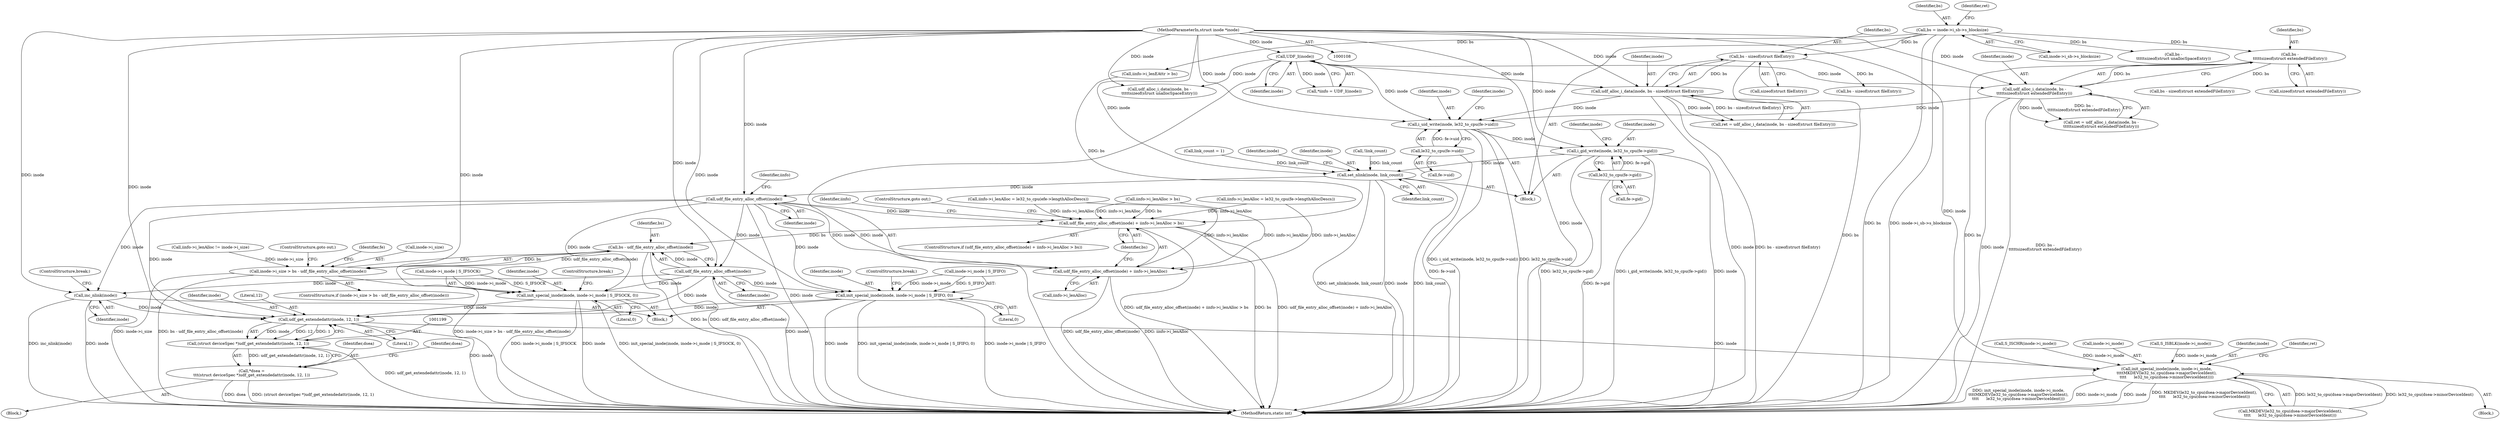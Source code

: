 digraph "0_linux_23b133bdc452aa441fcb9b82cbf6dd05cfd342d0@API" {
"1000611" [label="(Call,i_gid_write(inode, le32_to_cpu(fe->gid)))"];
"1000577" [label="(Call,i_uid_write(inode, le32_to_cpu(fe->uid)))"];
"1000122" [label="(Call,UDF_I(inode))"];
"1000109" [label="(MethodParameterIn,struct inode *inode)"];
"1000433" [label="(Call,udf_alloc_i_data(inode, bs -\n\t\t\t\t\tsizeof(struct extendedFileEntry)))"];
"1000435" [label="(Call,bs -\n\t\t\t\t\tsizeof(struct extendedFileEntry))"];
"1000144" [label="(Call,bs = inode->i_sb->s_blocksize)"];
"1000481" [label="(Call,udf_alloc_i_data(inode, bs - sizeof(struct fileEntry)))"];
"1000483" [label="(Call,bs - sizeof(struct fileEntry))"];
"1000579" [label="(Call,le32_to_cpu(fe->uid))"];
"1000613" [label="(Call,le32_to_cpu(fe->gid))"];
"1000729" [label="(Call,set_nlink(inode, link_count))"];
"1000994" [label="(Call,udf_file_entry_alloc_offset(inode))"];
"1000992" [label="(Call,udf_file_entry_alloc_offset(inode) + iinfo->i_lenAlloc > bs)"];
"1001022" [label="(Call,bs - udf_file_entry_alloc_offset(inode))"];
"1001018" [label="(Call,inode->i_size > bs - udf_file_entry_alloc_offset(inode))"];
"1000993" [label="(Call,udf_file_entry_alloc_offset(inode) + iinfo->i_lenAlloc)"];
"1001024" [label="(Call,udf_file_entry_alloc_offset(inode))"];
"1001052" [label="(Call,inc_nlink(inode))"];
"1001200" [label="(Call,udf_get_extendedattr(inode, 12, 1))"];
"1001198" [label="(Call,(struct deviceSpec *)udf_get_extendedattr(inode, 12, 1))"];
"1001196" [label="(Call,*dsea =\n\t\t\t(struct deviceSpec *)udf_get_extendedattr(inode, 12, 1))"];
"1001207" [label="(Call,init_special_inode(inode, inode->i_mode,\n\t\t\t\tMKDEV(le32_to_cpu(dsea->majorDeviceIdent),\n\t\t\t\t      le32_to_cpu(dsea->minorDeviceIdent))))"];
"1001115" [label="(Call,init_special_inode(inode, inode->i_mode | S_IFIFO, 0))"];
"1001125" [label="(Call,init_special_inode(inode, inode->i_mode | S_IFSOCK, 0))"];
"1000714" [label="(Call,!link_count)"];
"1001212" [label="(Call,MKDEV(le32_to_cpu(dsea->majorDeviceIdent),\n\t\t\t\t      le32_to_cpu(dsea->minorDeviceIdent)))"];
"1001196" [label="(Call,*dsea =\n\t\t\t(struct deviceSpec *)udf_get_extendedattr(inode, 12, 1))"];
"1001206" [label="(Block,)"];
"1001202" [label="(Literal,12)"];
"1001197" [label="(Identifier,dsea)"];
"1000729" [label="(Call,set_nlink(inode, link_count))"];
"1000479" [label="(Call,ret = udf_alloc_i_data(inode, bs - sizeof(struct fileEntry)))"];
"1001025" [label="(Identifier,inode)"];
"1001231" [label="(MethodReturn,static int)"];
"1001203" [label="(Literal,1)"];
"1001208" [label="(Identifier,inode)"];
"1000726" [label="(Call,link_count = 1)"];
"1000146" [label="(Call,inode->i_sb->s_blocksize)"];
"1000541" [label="(Call,udf_alloc_i_data(inode, bs -\n\t\t\t\t\tsizeof(struct unallocSpaceEntry)))"];
"1000992" [label="(Call,udf_file_entry_alloc_offset(inode) + iinfo->i_lenAlloc > bs)"];
"1000454" [label="(Call,bs - sizeof(struct extendedFileEntry))"];
"1001019" [label="(Call,inode->i_size)"];
"1000578" [label="(Identifier,inode)"];
"1000145" [label="(Identifier,bs)"];
"1000985" [label="(Call,iinfo->i_lenAlloc > bs)"];
"1000431" [label="(Call,ret = udf_alloc_i_data(inode, bs -\n\t\t\t\t\tsizeof(struct extendedFileEntry)))"];
"1000484" [label="(Identifier,bs)"];
"1000123" [label="(Identifier,inode)"];
"1001133" [label="(ControlStructure,break;)"];
"1001024" [label="(Call,udf_file_entry_alloc_offset(inode))"];
"1000144" [label="(Call,bs = inode->i_sb->s_blocksize)"];
"1000734" [label="(Identifier,inode)"];
"1001224" [label="(Identifier,ret)"];
"1000483" [label="(Call,bs - sizeof(struct fileEntry))"];
"1000109" [label="(MethodParameterIn,struct inode *inode)"];
"1001125" [label="(Call,init_special_inode(inode, inode->i_mode | S_IFSOCK, 0))"];
"1000837" [label="(Call,iinfo->i_lenAlloc = le32_to_cpu(fe->lengthAllocDescs))"];
"1000120" [label="(Call,*iinfo = UDF_I(inode))"];
"1001022" [label="(Call,bs - udf_file_entry_alloc_offset(inode))"];
"1001052" [label="(Call,inc_nlink(inode))"];
"1000955" [label="(Call,iinfo->i_lenAlloc = le32_to_cpu(efe->lengthAllocDescs))"];
"1001186" [label="(Call,S_ISCHR(inode->i_mode))"];
"1000588" [label="(Identifier,inode)"];
"1000433" [label="(Call,udf_alloc_i_data(inode, bs -\n\t\t\t\t\tsizeof(struct extendedFileEntry)))"];
"1001018" [label="(Call,inode->i_size > bs - udf_file_entry_alloc_offset(inode))"];
"1000614" [label="(Call,fe->gid)"];
"1000994" [label="(Call,udf_file_entry_alloc_offset(inode))"];
"1000731" [label="(Identifier,link_count)"];
"1000436" [label="(Identifier,bs)"];
"1000482" [label="(Identifier,inode)"];
"1000437" [label="(Call,sizeof(struct extendedFileEntry))"];
"1000122" [label="(Call,UDF_I(inode))"];
"1001033" [label="(Block,)"];
"1000730" [label="(Identifier,inode)"];
"1000622" [label="(Identifier,inode)"];
"1001115" [label="(Call,init_special_inode(inode, inode->i_mode | S_IFIFO, 0))"];
"1001209" [label="(Call,inode->i_mode)"];
"1001117" [label="(Call,inode->i_mode | S_IFIFO)"];
"1000111" [label="(Block,)"];
"1001009" [label="(Call,iinfo->i_lenAlloc != inode->i_size)"];
"1000485" [label="(Call,sizeof(struct fileEntry))"];
"1001004" [label="(Identifier,iinfo)"];
"1001194" [label="(Block,)"];
"1000995" [label="(Identifier,inode)"];
"1000611" [label="(Call,i_gid_write(inode, le32_to_cpu(fe->gid)))"];
"1000153" [label="(Identifier,ret)"];
"1000996" [label="(Call,iinfo->i_lenAlloc)"];
"1001026" [label="(ControlStructure,goto out;)"];
"1001122" [label="(Literal,0)"];
"1000613" [label="(Call,le32_to_cpu(fe->gid))"];
"1000999" [label="(Identifier,bs)"];
"1001205" [label="(Identifier,dsea)"];
"1001207" [label="(Call,init_special_inode(inode, inode->i_mode,\n\t\t\t\tMKDEV(le32_to_cpu(dsea->majorDeviceIdent),\n\t\t\t\t      le32_to_cpu(dsea->minorDeviceIdent))))"];
"1000993" [label="(Call,udf_file_entry_alloc_offset(inode) + iinfo->i_lenAlloc)"];
"1001054" [label="(ControlStructure,break;)"];
"1001127" [label="(Call,inode->i_mode | S_IFSOCK)"];
"1000997" [label="(Identifier,iinfo)"];
"1000543" [label="(Call,bs -\n\t\t\t\t\tsizeof(struct unallocSpaceEntry))"];
"1001198" [label="(Call,(struct deviceSpec *)udf_get_extendedattr(inode, 12, 1))"];
"1001053" [label="(Identifier,inode)"];
"1000579" [label="(Call,le32_to_cpu(fe->uid))"];
"1000612" [label="(Identifier,inode)"];
"1000481" [label="(Call,udf_alloc_i_data(inode, bs - sizeof(struct fileEntry)))"];
"1001126" [label="(Identifier,inode)"];
"1001201" [label="(Identifier,inode)"];
"1001017" [label="(ControlStructure,if (inode->i_size > bs - udf_file_entry_alloc_offset(inode)))"];
"1000577" [label="(Call,i_uid_write(inode, le32_to_cpu(fe->uid)))"];
"1001132" [label="(Literal,0)"];
"1001190" [label="(Call,S_ISBLK(inode->i_mode))"];
"1000502" [label="(Call,bs - sizeof(struct fileEntry))"];
"1001023" [label="(Identifier,bs)"];
"1001116" [label="(Identifier,inode)"];
"1001200" [label="(Call,udf_get_extendedattr(inode, 12, 1))"];
"1000991" [label="(ControlStructure,if (udf_file_entry_alloc_offset(inode) + iinfo->i_lenAlloc > bs))"];
"1001123" [label="(ControlStructure,break;)"];
"1000580" [label="(Call,fe->uid)"];
"1001000" [label="(ControlStructure,goto out;)"];
"1000434" [label="(Identifier,inode)"];
"1001030" [label="(Identifier,fe)"];
"1000980" [label="(Call,iinfo->i_lenEAttr > bs)"];
"1000435" [label="(Call,bs -\n\t\t\t\t\tsizeof(struct extendedFileEntry))"];
"1000611" -> "1000111"  [label="AST: "];
"1000611" -> "1000613"  [label="CFG: "];
"1000612" -> "1000611"  [label="AST: "];
"1000613" -> "1000611"  [label="AST: "];
"1000622" -> "1000611"  [label="CFG: "];
"1000611" -> "1001231"  [label="DDG: le32_to_cpu(fe->gid)"];
"1000611" -> "1001231"  [label="DDG: i_gid_write(inode, le32_to_cpu(fe->gid))"];
"1000611" -> "1001231"  [label="DDG: inode"];
"1000577" -> "1000611"  [label="DDG: inode"];
"1000109" -> "1000611"  [label="DDG: inode"];
"1000613" -> "1000611"  [label="DDG: fe->gid"];
"1000611" -> "1000729"  [label="DDG: inode"];
"1000577" -> "1000111"  [label="AST: "];
"1000577" -> "1000579"  [label="CFG: "];
"1000578" -> "1000577"  [label="AST: "];
"1000579" -> "1000577"  [label="AST: "];
"1000588" -> "1000577"  [label="CFG: "];
"1000577" -> "1001231"  [label="DDG: le32_to_cpu(fe->uid)"];
"1000577" -> "1001231"  [label="DDG: i_uid_write(inode, le32_to_cpu(fe->uid))"];
"1000122" -> "1000577"  [label="DDG: inode"];
"1000433" -> "1000577"  [label="DDG: inode"];
"1000481" -> "1000577"  [label="DDG: inode"];
"1000109" -> "1000577"  [label="DDG: inode"];
"1000579" -> "1000577"  [label="DDG: fe->uid"];
"1000122" -> "1000120"  [label="AST: "];
"1000122" -> "1000123"  [label="CFG: "];
"1000123" -> "1000122"  [label="AST: "];
"1000120" -> "1000122"  [label="CFG: "];
"1000122" -> "1001231"  [label="DDG: inode"];
"1000122" -> "1000120"  [label="DDG: inode"];
"1000109" -> "1000122"  [label="DDG: inode"];
"1000122" -> "1000433"  [label="DDG: inode"];
"1000122" -> "1000481"  [label="DDG: inode"];
"1000122" -> "1000541"  [label="DDG: inode"];
"1000109" -> "1000108"  [label="AST: "];
"1000109" -> "1001231"  [label="DDG: inode"];
"1000109" -> "1000433"  [label="DDG: inode"];
"1000109" -> "1000481"  [label="DDG: inode"];
"1000109" -> "1000541"  [label="DDG: inode"];
"1000109" -> "1000729"  [label="DDG: inode"];
"1000109" -> "1000994"  [label="DDG: inode"];
"1000109" -> "1001024"  [label="DDG: inode"];
"1000109" -> "1001052"  [label="DDG: inode"];
"1000109" -> "1001115"  [label="DDG: inode"];
"1000109" -> "1001125"  [label="DDG: inode"];
"1000109" -> "1001200"  [label="DDG: inode"];
"1000109" -> "1001207"  [label="DDG: inode"];
"1000433" -> "1000431"  [label="AST: "];
"1000433" -> "1000435"  [label="CFG: "];
"1000434" -> "1000433"  [label="AST: "];
"1000435" -> "1000433"  [label="AST: "];
"1000431" -> "1000433"  [label="CFG: "];
"1000433" -> "1001231"  [label="DDG: inode"];
"1000433" -> "1001231"  [label="DDG: bs -\n\t\t\t\t\tsizeof(struct extendedFileEntry)"];
"1000433" -> "1000431"  [label="DDG: inode"];
"1000433" -> "1000431"  [label="DDG: bs -\n\t\t\t\t\tsizeof(struct extendedFileEntry)"];
"1000435" -> "1000433"  [label="DDG: bs"];
"1000435" -> "1000437"  [label="CFG: "];
"1000436" -> "1000435"  [label="AST: "];
"1000437" -> "1000435"  [label="AST: "];
"1000435" -> "1001231"  [label="DDG: bs"];
"1000144" -> "1000435"  [label="DDG: bs"];
"1000435" -> "1000454"  [label="DDG: bs"];
"1000144" -> "1000111"  [label="AST: "];
"1000144" -> "1000146"  [label="CFG: "];
"1000145" -> "1000144"  [label="AST: "];
"1000146" -> "1000144"  [label="AST: "];
"1000153" -> "1000144"  [label="CFG: "];
"1000144" -> "1001231"  [label="DDG: bs"];
"1000144" -> "1001231"  [label="DDG: inode->i_sb->s_blocksize"];
"1000144" -> "1000483"  [label="DDG: bs"];
"1000144" -> "1000543"  [label="DDG: bs"];
"1000144" -> "1000980"  [label="DDG: bs"];
"1000481" -> "1000479"  [label="AST: "];
"1000481" -> "1000483"  [label="CFG: "];
"1000482" -> "1000481"  [label="AST: "];
"1000483" -> "1000481"  [label="AST: "];
"1000479" -> "1000481"  [label="CFG: "];
"1000481" -> "1001231"  [label="DDG: bs - sizeof(struct fileEntry)"];
"1000481" -> "1001231"  [label="DDG: inode"];
"1000481" -> "1000479"  [label="DDG: inode"];
"1000481" -> "1000479"  [label="DDG: bs - sizeof(struct fileEntry)"];
"1000483" -> "1000481"  [label="DDG: bs"];
"1000483" -> "1000485"  [label="CFG: "];
"1000484" -> "1000483"  [label="AST: "];
"1000485" -> "1000483"  [label="AST: "];
"1000483" -> "1001231"  [label="DDG: bs"];
"1000483" -> "1000502"  [label="DDG: bs"];
"1000579" -> "1000580"  [label="CFG: "];
"1000580" -> "1000579"  [label="AST: "];
"1000579" -> "1001231"  [label="DDG: fe->uid"];
"1000613" -> "1000614"  [label="CFG: "];
"1000614" -> "1000613"  [label="AST: "];
"1000613" -> "1001231"  [label="DDG: fe->gid"];
"1000729" -> "1000111"  [label="AST: "];
"1000729" -> "1000731"  [label="CFG: "];
"1000730" -> "1000729"  [label="AST: "];
"1000731" -> "1000729"  [label="AST: "];
"1000734" -> "1000729"  [label="CFG: "];
"1000729" -> "1001231"  [label="DDG: inode"];
"1000729" -> "1001231"  [label="DDG: set_nlink(inode, link_count)"];
"1000729" -> "1001231"  [label="DDG: link_count"];
"1000714" -> "1000729"  [label="DDG: link_count"];
"1000726" -> "1000729"  [label="DDG: link_count"];
"1000729" -> "1000994"  [label="DDG: inode"];
"1000994" -> "1000993"  [label="AST: "];
"1000994" -> "1000995"  [label="CFG: "];
"1000995" -> "1000994"  [label="AST: "];
"1000997" -> "1000994"  [label="CFG: "];
"1000994" -> "1001231"  [label="DDG: inode"];
"1000994" -> "1000992"  [label="DDG: inode"];
"1000994" -> "1000993"  [label="DDG: inode"];
"1000994" -> "1001024"  [label="DDG: inode"];
"1000994" -> "1001052"  [label="DDG: inode"];
"1000994" -> "1001115"  [label="DDG: inode"];
"1000994" -> "1001125"  [label="DDG: inode"];
"1000994" -> "1001200"  [label="DDG: inode"];
"1000992" -> "1000991"  [label="AST: "];
"1000992" -> "1000999"  [label="CFG: "];
"1000993" -> "1000992"  [label="AST: "];
"1000999" -> "1000992"  [label="AST: "];
"1001000" -> "1000992"  [label="CFG: "];
"1001004" -> "1000992"  [label="CFG: "];
"1000992" -> "1001231"  [label="DDG: udf_file_entry_alloc_offset(inode) + iinfo->i_lenAlloc"];
"1000992" -> "1001231"  [label="DDG: bs"];
"1000992" -> "1001231"  [label="DDG: udf_file_entry_alloc_offset(inode) + iinfo->i_lenAlloc > bs"];
"1000837" -> "1000992"  [label="DDG: iinfo->i_lenAlloc"];
"1000985" -> "1000992"  [label="DDG: iinfo->i_lenAlloc"];
"1000985" -> "1000992"  [label="DDG: bs"];
"1000955" -> "1000992"  [label="DDG: iinfo->i_lenAlloc"];
"1000980" -> "1000992"  [label="DDG: bs"];
"1000992" -> "1001022"  [label="DDG: bs"];
"1001022" -> "1001018"  [label="AST: "];
"1001022" -> "1001024"  [label="CFG: "];
"1001023" -> "1001022"  [label="AST: "];
"1001024" -> "1001022"  [label="AST: "];
"1001018" -> "1001022"  [label="CFG: "];
"1001022" -> "1001231"  [label="DDG: udf_file_entry_alloc_offset(inode)"];
"1001022" -> "1001231"  [label="DDG: bs"];
"1001022" -> "1001018"  [label="DDG: bs"];
"1001022" -> "1001018"  [label="DDG: udf_file_entry_alloc_offset(inode)"];
"1001024" -> "1001022"  [label="DDG: inode"];
"1001018" -> "1001017"  [label="AST: "];
"1001019" -> "1001018"  [label="AST: "];
"1001026" -> "1001018"  [label="CFG: "];
"1001030" -> "1001018"  [label="CFG: "];
"1001018" -> "1001231"  [label="DDG: inode->i_size > bs - udf_file_entry_alloc_offset(inode)"];
"1001018" -> "1001231"  [label="DDG: inode->i_size"];
"1001018" -> "1001231"  [label="DDG: bs - udf_file_entry_alloc_offset(inode)"];
"1001009" -> "1001018"  [label="DDG: inode->i_size"];
"1000993" -> "1000996"  [label="CFG: "];
"1000996" -> "1000993"  [label="AST: "];
"1000999" -> "1000993"  [label="CFG: "];
"1000993" -> "1001231"  [label="DDG: iinfo->i_lenAlloc"];
"1000993" -> "1001231"  [label="DDG: udf_file_entry_alloc_offset(inode)"];
"1000837" -> "1000993"  [label="DDG: iinfo->i_lenAlloc"];
"1000985" -> "1000993"  [label="DDG: iinfo->i_lenAlloc"];
"1000955" -> "1000993"  [label="DDG: iinfo->i_lenAlloc"];
"1001024" -> "1001025"  [label="CFG: "];
"1001025" -> "1001024"  [label="AST: "];
"1001024" -> "1001231"  [label="DDG: inode"];
"1001024" -> "1001052"  [label="DDG: inode"];
"1001024" -> "1001115"  [label="DDG: inode"];
"1001024" -> "1001125"  [label="DDG: inode"];
"1001024" -> "1001200"  [label="DDG: inode"];
"1001052" -> "1001033"  [label="AST: "];
"1001052" -> "1001053"  [label="CFG: "];
"1001053" -> "1001052"  [label="AST: "];
"1001054" -> "1001052"  [label="CFG: "];
"1001052" -> "1001231"  [label="DDG: inc_nlink(inode)"];
"1001052" -> "1001231"  [label="DDG: inode"];
"1001052" -> "1001200"  [label="DDG: inode"];
"1001200" -> "1001198"  [label="AST: "];
"1001200" -> "1001203"  [label="CFG: "];
"1001201" -> "1001200"  [label="AST: "];
"1001202" -> "1001200"  [label="AST: "];
"1001203" -> "1001200"  [label="AST: "];
"1001198" -> "1001200"  [label="CFG: "];
"1001200" -> "1001231"  [label="DDG: inode"];
"1001200" -> "1001198"  [label="DDG: inode"];
"1001200" -> "1001198"  [label="DDG: 12"];
"1001200" -> "1001198"  [label="DDG: 1"];
"1001115" -> "1001200"  [label="DDG: inode"];
"1001125" -> "1001200"  [label="DDG: inode"];
"1001200" -> "1001207"  [label="DDG: inode"];
"1001198" -> "1001196"  [label="AST: "];
"1001199" -> "1001198"  [label="AST: "];
"1001196" -> "1001198"  [label="CFG: "];
"1001198" -> "1001231"  [label="DDG: udf_get_extendedattr(inode, 12, 1)"];
"1001198" -> "1001196"  [label="DDG: udf_get_extendedattr(inode, 12, 1)"];
"1001196" -> "1001194"  [label="AST: "];
"1001197" -> "1001196"  [label="AST: "];
"1001205" -> "1001196"  [label="CFG: "];
"1001196" -> "1001231"  [label="DDG: dsea"];
"1001196" -> "1001231"  [label="DDG: (struct deviceSpec *)udf_get_extendedattr(inode, 12, 1)"];
"1001207" -> "1001206"  [label="AST: "];
"1001207" -> "1001212"  [label="CFG: "];
"1001208" -> "1001207"  [label="AST: "];
"1001209" -> "1001207"  [label="AST: "];
"1001212" -> "1001207"  [label="AST: "];
"1001224" -> "1001207"  [label="CFG: "];
"1001207" -> "1001231"  [label="DDG: inode->i_mode"];
"1001207" -> "1001231"  [label="DDG: inode"];
"1001207" -> "1001231"  [label="DDG: MKDEV(le32_to_cpu(dsea->majorDeviceIdent),\n\t\t\t\t      le32_to_cpu(dsea->minorDeviceIdent))"];
"1001207" -> "1001231"  [label="DDG: init_special_inode(inode, inode->i_mode,\n\t\t\t\tMKDEV(le32_to_cpu(dsea->majorDeviceIdent),\n\t\t\t\t      le32_to_cpu(dsea->minorDeviceIdent)))"];
"1001190" -> "1001207"  [label="DDG: inode->i_mode"];
"1001186" -> "1001207"  [label="DDG: inode->i_mode"];
"1001212" -> "1001207"  [label="DDG: le32_to_cpu(dsea->majorDeviceIdent)"];
"1001212" -> "1001207"  [label="DDG: le32_to_cpu(dsea->minorDeviceIdent)"];
"1001115" -> "1001033"  [label="AST: "];
"1001115" -> "1001122"  [label="CFG: "];
"1001116" -> "1001115"  [label="AST: "];
"1001117" -> "1001115"  [label="AST: "];
"1001122" -> "1001115"  [label="AST: "];
"1001123" -> "1001115"  [label="CFG: "];
"1001115" -> "1001231"  [label="DDG: inode"];
"1001115" -> "1001231"  [label="DDG: init_special_inode(inode, inode->i_mode | S_IFIFO, 0)"];
"1001115" -> "1001231"  [label="DDG: inode->i_mode | S_IFIFO"];
"1001117" -> "1001115"  [label="DDG: inode->i_mode"];
"1001117" -> "1001115"  [label="DDG: S_IFIFO"];
"1001125" -> "1001033"  [label="AST: "];
"1001125" -> "1001132"  [label="CFG: "];
"1001126" -> "1001125"  [label="AST: "];
"1001127" -> "1001125"  [label="AST: "];
"1001132" -> "1001125"  [label="AST: "];
"1001133" -> "1001125"  [label="CFG: "];
"1001125" -> "1001231"  [label="DDG: inode->i_mode | S_IFSOCK"];
"1001125" -> "1001231"  [label="DDG: inode"];
"1001125" -> "1001231"  [label="DDG: init_special_inode(inode, inode->i_mode | S_IFSOCK, 0)"];
"1001127" -> "1001125"  [label="DDG: inode->i_mode"];
"1001127" -> "1001125"  [label="DDG: S_IFSOCK"];
}
